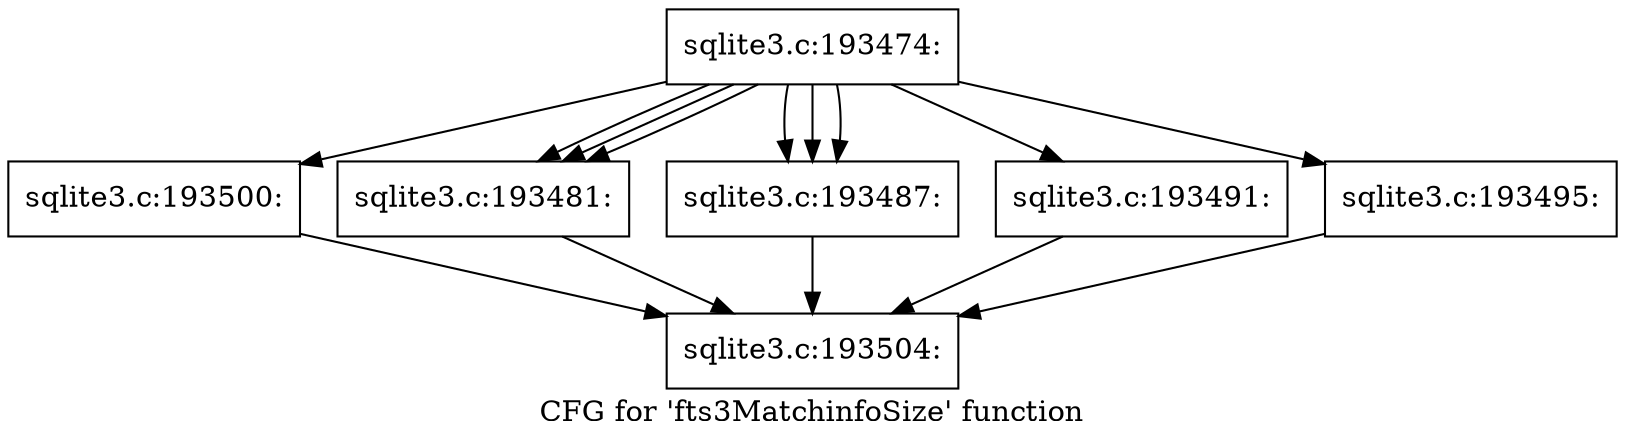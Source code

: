 digraph "CFG for 'fts3MatchinfoSize' function" {
	label="CFG for 'fts3MatchinfoSize' function";

	Node0x55c0fb340840 [shape=record,label="{sqlite3.c:193474:}"];
	Node0x55c0fb340840 -> Node0x55c0fb3460a0;
	Node0x55c0fb340840 -> Node0x55c0fb346480;
	Node0x55c0fb340840 -> Node0x55c0fb346480;
	Node0x55c0fb340840 -> Node0x55c0fb346480;
	Node0x55c0fb340840 -> Node0x55c0fb346690;
	Node0x55c0fb340840 -> Node0x55c0fb346690;
	Node0x55c0fb340840 -> Node0x55c0fb346690;
	Node0x55c0fb340840 -> Node0x55c0fb346ae0;
	Node0x55c0fb340840 -> Node0x55c0fb3471f0;
	Node0x55c0fb346480 [shape=record,label="{sqlite3.c:193481:}"];
	Node0x55c0fb346480 -> Node0x55c0fb344630;
	Node0x55c0fb346690 [shape=record,label="{sqlite3.c:193487:}"];
	Node0x55c0fb346690 -> Node0x55c0fb344630;
	Node0x55c0fb346ae0 [shape=record,label="{sqlite3.c:193491:}"];
	Node0x55c0fb346ae0 -> Node0x55c0fb344630;
	Node0x55c0fb3471f0 [shape=record,label="{sqlite3.c:193495:}"];
	Node0x55c0fb3471f0 -> Node0x55c0fb344630;
	Node0x55c0fb3460a0 [shape=record,label="{sqlite3.c:193500:}"];
	Node0x55c0fb3460a0 -> Node0x55c0fb344630;
	Node0x55c0fb344630 [shape=record,label="{sqlite3.c:193504:}"];
}
